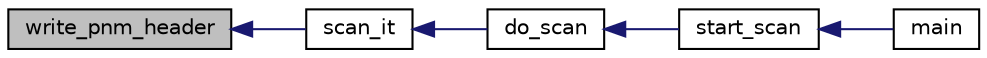 digraph "write_pnm_header"
{
  edge [fontname="Helvetica",fontsize="10",labelfontname="Helvetica",labelfontsize="10"];
  node [fontname="Helvetica",fontsize="10",shape=record];
  rankdir="LR";
  Node227 [label="write_pnm_header",height=0.2,width=0.4,color="black", fillcolor="grey75", style="filled", fontcolor="black"];
  Node227 -> Node228 [dir="back",color="midnightblue",fontsize="10",style="solid",fontname="Helvetica"];
  Node228 [label="scan_it",height=0.2,width=0.4,color="black", fillcolor="white", style="filled",URL="$kylin__sane_8c.html#ad5b41ac303afbd6a47a7e13ce11c5204"];
  Node228 -> Node229 [dir="back",color="midnightblue",fontsize="10",style="solid",fontname="Helvetica"];
  Node229 [label="do_scan",height=0.2,width=0.4,color="black", fillcolor="white", style="filled",URL="$kylin__sane_8c.html#a1ed7aa2ebad2fbd9de26ce1c5de31e37"];
  Node229 -> Node230 [dir="back",color="midnightblue",fontsize="10",style="solid",fontname="Helvetica"];
  Node230 [label="start_scan",height=0.2,width=0.4,color="black", fillcolor="white", style="filled",URL="$kylin__sane_8h.html#a2b640f15a12501131e316d17025fb5ac"];
  Node230 -> Node231 [dir="back",color="midnightblue",fontsize="10",style="solid",fontname="Helvetica"];
  Node231 [label="main",height=0.2,width=0.4,color="black", fillcolor="white", style="filled",URL="$main_8c.html#ae66f6b31b5ad750f1fe042a706a4e3d4"];
}
